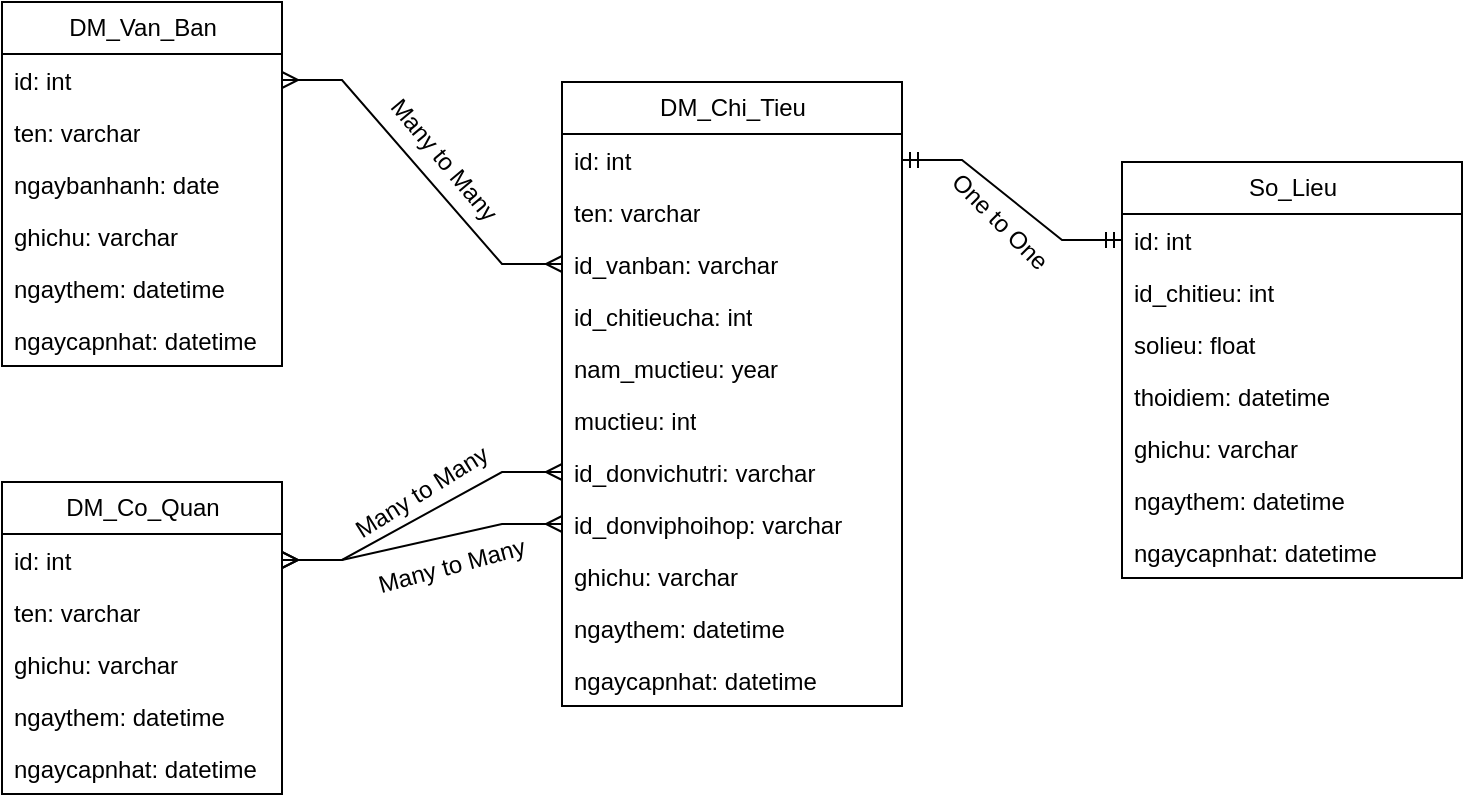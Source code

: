 <mxfile version="21.0.2" type="github">
  <diagram name="Page-1" id="Th9WDw9-diz3yLhj7kX8">
    <mxGraphModel dx="1114" dy="616" grid="1" gridSize="10" guides="1" tooltips="1" connect="1" arrows="1" fold="1" page="1" pageScale="1" pageWidth="827" pageHeight="1169" math="0" shadow="0">
      <root>
        <mxCell id="0" />
        <mxCell id="1" parent="0" />
        <mxCell id="m0UdgJs6NEkLgoWt-vli-1" value="DM_Van_Ban" style="swimlane;fontStyle=0;childLayout=stackLayout;horizontal=1;startSize=26;fillColor=none;horizontalStack=0;resizeParent=1;resizeParentMax=0;resizeLast=0;collapsible=1;marginBottom=0;html=1;" vertex="1" parent="1">
          <mxGeometry x="40" y="40" width="140" height="182" as="geometry" />
        </mxCell>
        <mxCell id="m0UdgJs6NEkLgoWt-vli-2" value="id: int" style="text;strokeColor=none;fillColor=none;align=left;verticalAlign=top;spacingLeft=4;spacingRight=4;overflow=hidden;rotatable=0;points=[[0,0.5],[1,0.5]];portConstraint=eastwest;whiteSpace=wrap;html=1;" vertex="1" parent="m0UdgJs6NEkLgoWt-vli-1">
          <mxGeometry y="26" width="140" height="26" as="geometry" />
        </mxCell>
        <mxCell id="m0UdgJs6NEkLgoWt-vli-3" value="ten: varchar" style="text;strokeColor=none;fillColor=none;align=left;verticalAlign=top;spacingLeft=4;spacingRight=4;overflow=hidden;rotatable=0;points=[[0,0.5],[1,0.5]];portConstraint=eastwest;whiteSpace=wrap;html=1;" vertex="1" parent="m0UdgJs6NEkLgoWt-vli-1">
          <mxGeometry y="52" width="140" height="26" as="geometry" />
        </mxCell>
        <mxCell id="m0UdgJs6NEkLgoWt-vli-5" value="ngaybanhanh: date" style="text;strokeColor=none;fillColor=none;align=left;verticalAlign=top;spacingLeft=4;spacingRight=4;overflow=hidden;rotatable=0;points=[[0,0.5],[1,0.5]];portConstraint=eastwest;whiteSpace=wrap;html=1;" vertex="1" parent="m0UdgJs6NEkLgoWt-vli-1">
          <mxGeometry y="78" width="140" height="26" as="geometry" />
        </mxCell>
        <mxCell id="m0UdgJs6NEkLgoWt-vli-6" value="ghichu: varchar" style="text;strokeColor=none;fillColor=none;align=left;verticalAlign=top;spacingLeft=4;spacingRight=4;overflow=hidden;rotatable=0;points=[[0,0.5],[1,0.5]];portConstraint=eastwest;whiteSpace=wrap;html=1;" vertex="1" parent="m0UdgJs6NEkLgoWt-vli-1">
          <mxGeometry y="104" width="140" height="26" as="geometry" />
        </mxCell>
        <mxCell id="m0UdgJs6NEkLgoWt-vli-7" value="ngaythem: datetime" style="text;strokeColor=none;fillColor=none;align=left;verticalAlign=top;spacingLeft=4;spacingRight=4;overflow=hidden;rotatable=0;points=[[0,0.5],[1,0.5]];portConstraint=eastwest;whiteSpace=wrap;html=1;" vertex="1" parent="m0UdgJs6NEkLgoWt-vli-1">
          <mxGeometry y="130" width="140" height="26" as="geometry" />
        </mxCell>
        <mxCell id="m0UdgJs6NEkLgoWt-vli-4" value="ngaycapnhat: datetime" style="text;strokeColor=none;fillColor=none;align=left;verticalAlign=top;spacingLeft=4;spacingRight=4;overflow=hidden;rotatable=0;points=[[0,0.5],[1,0.5]];portConstraint=eastwest;whiteSpace=wrap;html=1;" vertex="1" parent="m0UdgJs6NEkLgoWt-vli-1">
          <mxGeometry y="156" width="140" height="26" as="geometry" />
        </mxCell>
        <mxCell id="m0UdgJs6NEkLgoWt-vli-9" value="DM_Chi_Tieu" style="swimlane;fontStyle=0;childLayout=stackLayout;horizontal=1;startSize=26;fillColor=none;horizontalStack=0;resizeParent=1;resizeParentMax=0;resizeLast=0;collapsible=1;marginBottom=0;html=1;" vertex="1" parent="1">
          <mxGeometry x="320" y="80" width="170" height="312" as="geometry" />
        </mxCell>
        <mxCell id="m0UdgJs6NEkLgoWt-vli-10" value="id: int" style="text;strokeColor=none;fillColor=none;align=left;verticalAlign=top;spacingLeft=4;spacingRight=4;overflow=hidden;rotatable=0;points=[[0,0.5],[1,0.5]];portConstraint=eastwest;whiteSpace=wrap;html=1;" vertex="1" parent="m0UdgJs6NEkLgoWt-vli-9">
          <mxGeometry y="26" width="170" height="26" as="geometry" />
        </mxCell>
        <mxCell id="m0UdgJs6NEkLgoWt-vli-11" value="ten: varchar" style="text;strokeColor=none;fillColor=none;align=left;verticalAlign=top;spacingLeft=4;spacingRight=4;overflow=hidden;rotatable=0;points=[[0,0.5],[1,0.5]];portConstraint=eastwest;whiteSpace=wrap;html=1;" vertex="1" parent="m0UdgJs6NEkLgoWt-vli-9">
          <mxGeometry y="52" width="170" height="26" as="geometry" />
        </mxCell>
        <mxCell id="m0UdgJs6NEkLgoWt-vli-12" value="id_vanban: varchar" style="text;strokeColor=none;fillColor=none;align=left;verticalAlign=top;spacingLeft=4;spacingRight=4;overflow=hidden;rotatable=0;points=[[0,0.5],[1,0.5]];portConstraint=eastwest;whiteSpace=wrap;html=1;" vertex="1" parent="m0UdgJs6NEkLgoWt-vli-9">
          <mxGeometry y="78" width="170" height="26" as="geometry" />
        </mxCell>
        <mxCell id="m0UdgJs6NEkLgoWt-vli-16" value="id_chitieucha: int" style="text;strokeColor=none;fillColor=none;align=left;verticalAlign=top;spacingLeft=4;spacingRight=4;overflow=hidden;rotatable=0;points=[[0,0.5],[1,0.5]];portConstraint=eastwest;whiteSpace=wrap;html=1;" vertex="1" parent="m0UdgJs6NEkLgoWt-vli-9">
          <mxGeometry y="104" width="170" height="26" as="geometry" />
        </mxCell>
        <mxCell id="m0UdgJs6NEkLgoWt-vli-17" value="nam_muctieu: year" style="text;strokeColor=none;fillColor=none;align=left;verticalAlign=top;spacingLeft=4;spacingRight=4;overflow=hidden;rotatable=0;points=[[0,0.5],[1,0.5]];portConstraint=eastwest;whiteSpace=wrap;html=1;" vertex="1" parent="m0UdgJs6NEkLgoWt-vli-9">
          <mxGeometry y="130" width="170" height="26" as="geometry" />
        </mxCell>
        <mxCell id="m0UdgJs6NEkLgoWt-vli-18" value="muctieu: int" style="text;strokeColor=none;fillColor=none;align=left;verticalAlign=top;spacingLeft=4;spacingRight=4;overflow=hidden;rotatable=0;points=[[0,0.5],[1,0.5]];portConstraint=eastwest;whiteSpace=wrap;html=1;" vertex="1" parent="m0UdgJs6NEkLgoWt-vli-9">
          <mxGeometry y="156" width="170" height="26" as="geometry" />
        </mxCell>
        <mxCell id="m0UdgJs6NEkLgoWt-vli-19" value="id_donvichutri: varchar" style="text;strokeColor=none;fillColor=none;align=left;verticalAlign=top;spacingLeft=4;spacingRight=4;overflow=hidden;rotatable=0;points=[[0,0.5],[1,0.5]];portConstraint=eastwest;whiteSpace=wrap;html=1;" vertex="1" parent="m0UdgJs6NEkLgoWt-vli-9">
          <mxGeometry y="182" width="170" height="26" as="geometry" />
        </mxCell>
        <mxCell id="m0UdgJs6NEkLgoWt-vli-20" value="id_donviphoihop: varchar" style="text;strokeColor=none;fillColor=none;align=left;verticalAlign=top;spacingLeft=4;spacingRight=4;overflow=hidden;rotatable=0;points=[[0,0.5],[1,0.5]];portConstraint=eastwest;whiteSpace=wrap;html=1;" vertex="1" parent="m0UdgJs6NEkLgoWt-vli-9">
          <mxGeometry y="208" width="170" height="26" as="geometry" />
        </mxCell>
        <mxCell id="m0UdgJs6NEkLgoWt-vli-13" value="ghichu: varchar" style="text;strokeColor=none;fillColor=none;align=left;verticalAlign=top;spacingLeft=4;spacingRight=4;overflow=hidden;rotatable=0;points=[[0,0.5],[1,0.5]];portConstraint=eastwest;whiteSpace=wrap;html=1;" vertex="1" parent="m0UdgJs6NEkLgoWt-vli-9">
          <mxGeometry y="234" width="170" height="26" as="geometry" />
        </mxCell>
        <mxCell id="m0UdgJs6NEkLgoWt-vli-14" value="ngaythem: datetime" style="text;strokeColor=none;fillColor=none;align=left;verticalAlign=top;spacingLeft=4;spacingRight=4;overflow=hidden;rotatable=0;points=[[0,0.5],[1,0.5]];portConstraint=eastwest;whiteSpace=wrap;html=1;" vertex="1" parent="m0UdgJs6NEkLgoWt-vli-9">
          <mxGeometry y="260" width="170" height="26" as="geometry" />
        </mxCell>
        <mxCell id="m0UdgJs6NEkLgoWt-vli-15" value="ngaycapnhat: datetime" style="text;strokeColor=none;fillColor=none;align=left;verticalAlign=top;spacingLeft=4;spacingRight=4;overflow=hidden;rotatable=0;points=[[0,0.5],[1,0.5]];portConstraint=eastwest;whiteSpace=wrap;html=1;" vertex="1" parent="m0UdgJs6NEkLgoWt-vli-9">
          <mxGeometry y="286" width="170" height="26" as="geometry" />
        </mxCell>
        <mxCell id="m0UdgJs6NEkLgoWt-vli-21" value="DM_Co_Quan" style="swimlane;fontStyle=0;childLayout=stackLayout;horizontal=1;startSize=26;fillColor=none;horizontalStack=0;resizeParent=1;resizeParentMax=0;resizeLast=0;collapsible=1;marginBottom=0;html=1;" vertex="1" parent="1">
          <mxGeometry x="40" y="280" width="140" height="156" as="geometry" />
        </mxCell>
        <mxCell id="m0UdgJs6NEkLgoWt-vli-22" value="id: int" style="text;strokeColor=none;fillColor=none;align=left;verticalAlign=top;spacingLeft=4;spacingRight=4;overflow=hidden;rotatable=0;points=[[0,0.5],[1,0.5]];portConstraint=eastwest;whiteSpace=wrap;html=1;" vertex="1" parent="m0UdgJs6NEkLgoWt-vli-21">
          <mxGeometry y="26" width="140" height="26" as="geometry" />
        </mxCell>
        <mxCell id="m0UdgJs6NEkLgoWt-vli-23" value="ten: varchar" style="text;strokeColor=none;fillColor=none;align=left;verticalAlign=top;spacingLeft=4;spacingRight=4;overflow=hidden;rotatable=0;points=[[0,0.5],[1,0.5]];portConstraint=eastwest;whiteSpace=wrap;html=1;" vertex="1" parent="m0UdgJs6NEkLgoWt-vli-21">
          <mxGeometry y="52" width="140" height="26" as="geometry" />
        </mxCell>
        <mxCell id="m0UdgJs6NEkLgoWt-vli-25" value="ghichu: varchar" style="text;strokeColor=none;fillColor=none;align=left;verticalAlign=top;spacingLeft=4;spacingRight=4;overflow=hidden;rotatable=0;points=[[0,0.5],[1,0.5]];portConstraint=eastwest;whiteSpace=wrap;html=1;" vertex="1" parent="m0UdgJs6NEkLgoWt-vli-21">
          <mxGeometry y="78" width="140" height="26" as="geometry" />
        </mxCell>
        <mxCell id="m0UdgJs6NEkLgoWt-vli-26" value="ngaythem: datetime" style="text;strokeColor=none;fillColor=none;align=left;verticalAlign=top;spacingLeft=4;spacingRight=4;overflow=hidden;rotatable=0;points=[[0,0.5],[1,0.5]];portConstraint=eastwest;whiteSpace=wrap;html=1;" vertex="1" parent="m0UdgJs6NEkLgoWt-vli-21">
          <mxGeometry y="104" width="140" height="26" as="geometry" />
        </mxCell>
        <mxCell id="m0UdgJs6NEkLgoWt-vli-27" value="ngaycapnhat: datetime" style="text;strokeColor=none;fillColor=none;align=left;verticalAlign=top;spacingLeft=4;spacingRight=4;overflow=hidden;rotatable=0;points=[[0,0.5],[1,0.5]];portConstraint=eastwest;whiteSpace=wrap;html=1;" vertex="1" parent="m0UdgJs6NEkLgoWt-vli-21">
          <mxGeometry y="130" width="140" height="26" as="geometry" />
        </mxCell>
        <mxCell id="m0UdgJs6NEkLgoWt-vli-28" value="So_Lieu" style="swimlane;fontStyle=0;childLayout=stackLayout;horizontal=1;startSize=26;fillColor=none;horizontalStack=0;resizeParent=1;resizeParentMax=0;resizeLast=0;collapsible=1;marginBottom=0;html=1;" vertex="1" parent="1">
          <mxGeometry x="600" y="120" width="170" height="208" as="geometry" />
        </mxCell>
        <mxCell id="m0UdgJs6NEkLgoWt-vli-29" value="id: int" style="text;strokeColor=none;fillColor=none;align=left;verticalAlign=top;spacingLeft=4;spacingRight=4;overflow=hidden;rotatable=0;points=[[0,0.5],[1,0.5]];portConstraint=eastwest;whiteSpace=wrap;html=1;" vertex="1" parent="m0UdgJs6NEkLgoWt-vli-28">
          <mxGeometry y="26" width="170" height="26" as="geometry" />
        </mxCell>
        <mxCell id="m0UdgJs6NEkLgoWt-vli-30" value="id_chitieu: int" style="text;strokeColor=none;fillColor=none;align=left;verticalAlign=top;spacingLeft=4;spacingRight=4;overflow=hidden;rotatable=0;points=[[0,0.5],[1,0.5]];portConstraint=eastwest;whiteSpace=wrap;html=1;" vertex="1" parent="m0UdgJs6NEkLgoWt-vli-28">
          <mxGeometry y="52" width="170" height="26" as="geometry" />
        </mxCell>
        <mxCell id="m0UdgJs6NEkLgoWt-vli-31" value="solieu: float" style="text;strokeColor=none;fillColor=none;align=left;verticalAlign=top;spacingLeft=4;spacingRight=4;overflow=hidden;rotatable=0;points=[[0,0.5],[1,0.5]];portConstraint=eastwest;whiteSpace=wrap;html=1;" vertex="1" parent="m0UdgJs6NEkLgoWt-vli-28">
          <mxGeometry y="78" width="170" height="26" as="geometry" />
        </mxCell>
        <mxCell id="m0UdgJs6NEkLgoWt-vli-46" value="thoidiem: datetime" style="text;strokeColor=none;fillColor=none;align=left;verticalAlign=top;spacingLeft=4;spacingRight=4;overflow=hidden;rotatable=0;points=[[0,0.5],[1,0.5]];portConstraint=eastwest;whiteSpace=wrap;html=1;" vertex="1" parent="m0UdgJs6NEkLgoWt-vli-28">
          <mxGeometry y="104" width="170" height="26" as="geometry" />
        </mxCell>
        <mxCell id="m0UdgJs6NEkLgoWt-vli-37" value="ghichu: varchar" style="text;strokeColor=none;fillColor=none;align=left;verticalAlign=top;spacingLeft=4;spacingRight=4;overflow=hidden;rotatable=0;points=[[0,0.5],[1,0.5]];portConstraint=eastwest;whiteSpace=wrap;html=1;" vertex="1" parent="m0UdgJs6NEkLgoWt-vli-28">
          <mxGeometry y="130" width="170" height="26" as="geometry" />
        </mxCell>
        <mxCell id="m0UdgJs6NEkLgoWt-vli-38" value="ngaythem: datetime" style="text;strokeColor=none;fillColor=none;align=left;verticalAlign=top;spacingLeft=4;spacingRight=4;overflow=hidden;rotatable=0;points=[[0,0.5],[1,0.5]];portConstraint=eastwest;whiteSpace=wrap;html=1;" vertex="1" parent="m0UdgJs6NEkLgoWt-vli-28">
          <mxGeometry y="156" width="170" height="26" as="geometry" />
        </mxCell>
        <mxCell id="m0UdgJs6NEkLgoWt-vli-39" value="ngaycapnhat: datetime" style="text;strokeColor=none;fillColor=none;align=left;verticalAlign=top;spacingLeft=4;spacingRight=4;overflow=hidden;rotatable=0;points=[[0,0.5],[1,0.5]];portConstraint=eastwest;whiteSpace=wrap;html=1;" vertex="1" parent="m0UdgJs6NEkLgoWt-vli-28">
          <mxGeometry y="182" width="170" height="26" as="geometry" />
        </mxCell>
        <mxCell id="m0UdgJs6NEkLgoWt-vli-51" value="" style="edgeStyle=entityRelationEdgeStyle;fontSize=12;html=1;endArrow=ERmany;startArrow=ERmany;rounded=0;exitX=1;exitY=0.5;exitDx=0;exitDy=0;entryX=0;entryY=0.5;entryDx=0;entryDy=0;" edge="1" parent="1" source="m0UdgJs6NEkLgoWt-vli-2" target="m0UdgJs6NEkLgoWt-vli-12">
          <mxGeometry width="100" height="100" relative="1" as="geometry">
            <mxPoint x="360" y="270" as="sourcePoint" />
            <mxPoint x="460" y="170" as="targetPoint" />
          </mxGeometry>
        </mxCell>
        <mxCell id="m0UdgJs6NEkLgoWt-vli-52" value="" style="edgeStyle=entityRelationEdgeStyle;fontSize=12;html=1;endArrow=ERmany;startArrow=ERmany;rounded=0;exitX=1;exitY=0.5;exitDx=0;exitDy=0;entryX=0;entryY=0.5;entryDx=0;entryDy=0;" edge="1" parent="1" source="m0UdgJs6NEkLgoWt-vli-22" target="m0UdgJs6NEkLgoWt-vli-19">
          <mxGeometry width="100" height="100" relative="1" as="geometry">
            <mxPoint x="360" y="270" as="sourcePoint" />
            <mxPoint x="460" y="170" as="targetPoint" />
          </mxGeometry>
        </mxCell>
        <mxCell id="m0UdgJs6NEkLgoWt-vli-53" value="" style="edgeStyle=entityRelationEdgeStyle;fontSize=12;html=1;endArrow=ERmany;startArrow=ERmany;rounded=0;exitX=1;exitY=0.5;exitDx=0;exitDy=0;entryX=0;entryY=0.5;entryDx=0;entryDy=0;" edge="1" parent="1" source="m0UdgJs6NEkLgoWt-vli-22" target="m0UdgJs6NEkLgoWt-vli-20">
          <mxGeometry width="100" height="100" relative="1" as="geometry">
            <mxPoint x="200" y="286" as="sourcePoint" />
            <mxPoint x="300" y="186" as="targetPoint" />
          </mxGeometry>
        </mxCell>
        <mxCell id="m0UdgJs6NEkLgoWt-vli-54" value="" style="edgeStyle=entityRelationEdgeStyle;fontSize=12;html=1;endArrow=ERmandOne;startArrow=ERmandOne;rounded=0;exitX=1;exitY=0.5;exitDx=0;exitDy=0;entryX=0;entryY=0.5;entryDx=0;entryDy=0;" edge="1" parent="1" source="m0UdgJs6NEkLgoWt-vli-10" target="m0UdgJs6NEkLgoWt-vli-29">
          <mxGeometry width="100" height="100" relative="1" as="geometry">
            <mxPoint x="510" y="160" as="sourcePoint" />
            <mxPoint x="460" y="170" as="targetPoint" />
          </mxGeometry>
        </mxCell>
        <mxCell id="m0UdgJs6NEkLgoWt-vli-56" value="Many to Many" style="text;html=1;strokeColor=none;fillColor=none;align=center;verticalAlign=middle;whiteSpace=wrap;rounded=0;rotation=50;" vertex="1" parent="1">
          <mxGeometry x="221" y="104" width="80" height="30" as="geometry" />
        </mxCell>
        <mxCell id="m0UdgJs6NEkLgoWt-vli-57" value="Many to Many" style="text;html=1;strokeColor=none;fillColor=none;align=center;verticalAlign=middle;whiteSpace=wrap;rounded=0;rotation=-32;" vertex="1" parent="1">
          <mxGeometry x="210" y="270" width="80" height="30" as="geometry" />
        </mxCell>
        <mxCell id="m0UdgJs6NEkLgoWt-vli-58" value="Many to Many" style="text;html=1;strokeColor=none;fillColor=none;align=center;verticalAlign=middle;whiteSpace=wrap;rounded=0;rotation=-15;" vertex="1" parent="1">
          <mxGeometry x="225" y="307" width="80" height="30" as="geometry" />
        </mxCell>
        <mxCell id="m0UdgJs6NEkLgoWt-vli-61" value="One to One" style="text;html=1;strokeColor=none;fillColor=none;align=center;verticalAlign=middle;whiteSpace=wrap;rounded=0;rotation=45;" vertex="1" parent="1">
          <mxGeometry x="499" y="135" width="80" height="30" as="geometry" />
        </mxCell>
      </root>
    </mxGraphModel>
  </diagram>
</mxfile>
